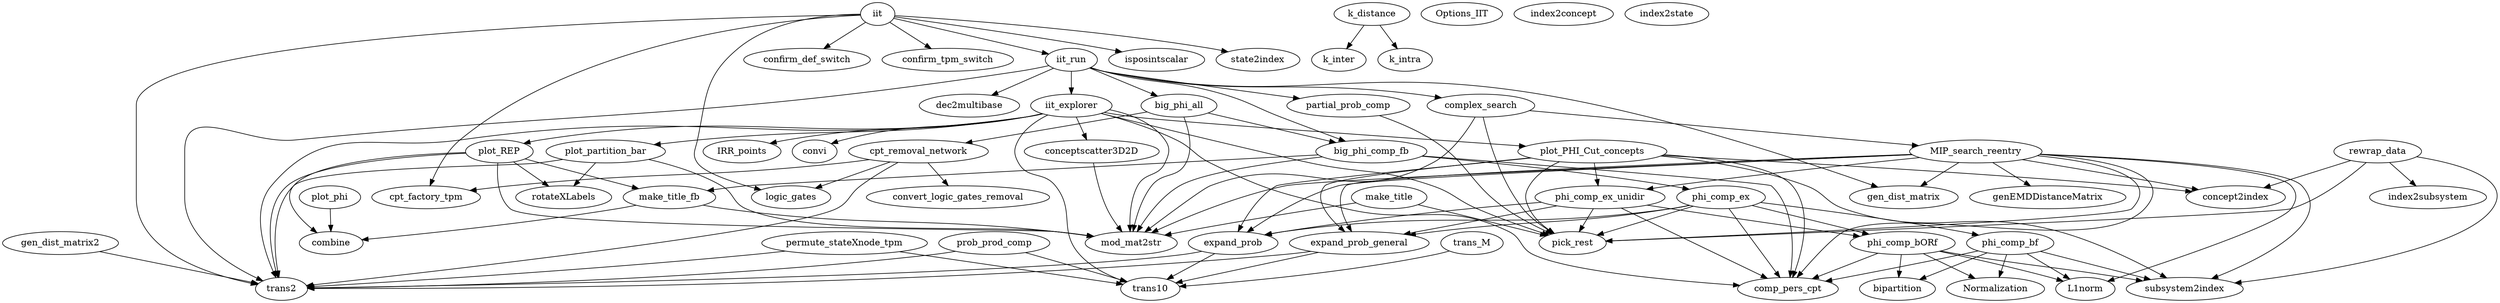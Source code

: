 /* Created by mdot for Matlab */
digraph m2html {
  MIP_search_reentry -> L1norm;
  MIP_search_reentry -> comp_pers_cpt;
  MIP_search_reentry -> concept2index;
  MIP_search_reentry -> expand_prob;
  MIP_search_reentry -> expand_prob_general;
  MIP_search_reentry -> genEMDDistanceMatrix;
  MIP_search_reentry -> gen_dist_matrix;
  MIP_search_reentry -> mod_mat2str;
  MIP_search_reentry -> phi_comp_ex_unidir;
  MIP_search_reentry -> pick_rest;
  MIP_search_reentry -> subsystem2index;
  big_phi_all -> big_phi_comp_fb;
  big_phi_all -> cpt_removal_network;
  big_phi_all -> mod_mat2str;
  big_phi_comp_fb -> comp_pers_cpt;
  big_phi_comp_fb -> make_title_fb;
  big_phi_comp_fb -> mod_mat2str;
  big_phi_comp_fb -> phi_comp_ex;
  complex_search -> MIP_search_reentry;
  complex_search -> mod_mat2str;
  complex_search -> pick_rest;
  conceptscatter3D2D -> mod_mat2str;
  cpt_removal_network -> convert_logic_gates_removal;
  cpt_removal_network -> cpt_factory_tpm;
  cpt_removal_network -> logic_gates;
  cpt_removal_network -> trans2;
  expand_prob -> trans10;
  expand_prob -> trans2;
  expand_prob_general -> trans10;
  expand_prob_general -> trans2;
  gen_dist_matrix2 -> trans2;
  iit -> confirm_def_switch;
  iit -> confirm_tpm_switch;
  iit -> cpt_factory_tpm;
  iit -> iit_run;
  iit -> isposintscalar;
  iit -> logic_gates;
  iit -> state2index;
  iit -> trans2;
  iit_explorer -> IRR_points;
  iit_explorer -> comp_pers_cpt;
  iit_explorer -> conceptscatter3D2D;
  iit_explorer -> convi;
  iit_explorer -> mod_mat2str;
  iit_explorer -> pick_rest;
  iit_explorer -> plot_PHI_Cut_concepts;
  iit_explorer -> plot_REP;
  iit_explorer -> plot_partition_bar;
  iit_explorer -> trans10;
  iit_explorer -> trans2;
  iit_run -> big_phi_all;
  iit_run -> big_phi_comp_fb;
  iit_run -> complex_search;
  iit_run -> dec2multibase;
  iit_run -> gen_dist_matrix;
  iit_run -> iit_explorer;
  iit_run -> partial_prob_comp;
  iit_run -> trans2;
  k_distance -> k_inter;
  k_distance -> k_intra;
  make_title -> mod_mat2str;
  make_title -> pick_rest;
  make_title_fb -> combine;
  make_title_fb -> mod_mat2str;
  partial_prob_comp -> pick_rest;
  permute_stateXnode_tpm -> trans10;
  permute_stateXnode_tpm -> trans2;
  phi_comp_bORf -> L1norm;
  phi_comp_bORf -> Normalization;
  phi_comp_bORf -> bipartition;
  phi_comp_bORf -> comp_pers_cpt;
  phi_comp_bORf -> subsystem2index;
  phi_comp_bf -> L1norm;
  phi_comp_bf -> Normalization;
  phi_comp_bf -> bipartition;
  phi_comp_bf -> comp_pers_cpt;
  phi_comp_bf -> subsystem2index;
  phi_comp_ex -> comp_pers_cpt;
  phi_comp_ex -> expand_prob;
  phi_comp_ex -> expand_prob_general;
  phi_comp_ex -> phi_comp_bORf;
  phi_comp_ex -> phi_comp_bf;
  phi_comp_ex -> pick_rest;
  phi_comp_ex_unidir -> comp_pers_cpt;
  phi_comp_ex_unidir -> expand_prob;
  phi_comp_ex_unidir -> expand_prob_general;
  phi_comp_ex_unidir -> phi_comp_bORf;
  phi_comp_ex_unidir -> pick_rest;
  plot_PHI_Cut_concepts -> comp_pers_cpt;
  plot_PHI_Cut_concepts -> concept2index;
  plot_PHI_Cut_concepts -> expand_prob;
  plot_PHI_Cut_concepts -> expand_prob_general;
  plot_PHI_Cut_concepts -> phi_comp_ex_unidir;
  plot_PHI_Cut_concepts -> pick_rest;
  plot_PHI_Cut_concepts -> subsystem2index;
  plot_REP -> combine;
  plot_REP -> make_title_fb;
  plot_REP -> mod_mat2str;
  plot_REP -> rotateXLabels;
  plot_REP -> trans2;
  plot_partition_bar -> mod_mat2str;
  plot_partition_bar -> rotateXLabels;
  plot_partition_bar -> trans2;
  plot_phi -> combine;
  prob_prod_comp -> trans10;
  prob_prod_comp -> trans2;
  rewrap_data -> concept2index;
  rewrap_data -> index2subsystem;
  rewrap_data -> pick_rest;
  rewrap_data -> subsystem2index;
  trans_M -> trans10;

  IRR_points [URL="IRR_points.html"];
  L1norm [URL="L1norm.html"];
  MIP_search_reentry [URL="MIP_search_reentry.html"];
  Normalization [URL="Normalization.html"];
  Options_IIT [URL="Options_IIT.html"];
  big_phi_all [URL="big_phi_all.html"];
  big_phi_comp_fb [URL="big_phi_comp_fb.html"];
  bipartition [URL="bipartition.html"];
  combine [URL="combine.html"];
  comp_pers_cpt [URL="comp_pers_cpt.html"];
  complex_search [URL="complex_search.html"];
  concept2index [URL="concept2index.html"];
  conceptscatter3D2D [URL="conceptscatter3D2D.html"];
  confirm_def_switch [URL="confirm_def_switch.html"];
  confirm_tpm_switch [URL="confirm_tpm_switch.html"];
  convert_logic_gates_removal [URL="convert_logic_gates_removal.html"];
  convi [URL="convi.html"];
  cpt_factory_tpm [URL="cpt_factory_tpm.html"];
  cpt_removal_network [URL="cpt_removal_network.html"];
  dec2multibase [URL="dec2multibase.html"];
  expand_prob [URL="expand_prob.html"];
  expand_prob_general [URL="expand_prob_general.html"];
  genEMDDistanceMatrix [URL="genEMDDistanceMatrix.html"];
  gen_dist_matrix [URL="gen_dist_matrix.html"];
  gen_dist_matrix2 [URL="gen_dist_matrix2.html"];
  iit [URL="iit.html"];
  iit_explorer [URL="iit_explorer.html"];
  iit_run [URL="iit_run.html"];
  index2concept [URL="index2concept.html"];
  index2state [URL="index2state.html"];
  index2subsystem [URL="index2subsystem.html"];
  isposintscalar [URL="isposintscalar.html"];
  k_distance [URL="k_distance.html"];
  k_inter [URL="k_inter.html"];
  k_intra [URL="k_intra.html"];
  logic_gates [URL="logic_gates.html"];
  make_title [URL="make_title.html"];
  make_title_fb [URL="make_title_fb.html"];
  mod_mat2str [URL="mod_mat2str.html"];
  partial_prob_comp [URL="partial_prob_comp.html"];
  permute_stateXnode_tpm [URL="permute_stateXnode_tpm.html"];
  phi_comp_bORf [URL="phi_comp_bORf.html"];
  phi_comp_bf [URL="phi_comp_bf.html"];
  phi_comp_ex [URL="phi_comp_ex.html"];
  phi_comp_ex_unidir [URL="phi_comp_ex_unidir.html"];
  pick_rest [URL="pick_rest.html"];
  plot_PHI_Cut_concepts [URL="plot_PHI_Cut_concepts.html"];
  plot_REP [URL="plot_REP.html"];
  plot_partition_bar [URL="plot_partition_bar.html"];
  plot_phi [URL="plot_phi.html"];
  prob_prod_comp [URL="prob_prod_comp.html"];
  rewrap_data [URL="rewrap_data.html"];
  rotateXLabels [URL="rotateXLabels.html"];
  state2index [URL="state2index.html"];
  subsystem2index [URL="subsystem2index.html"];
  trans10 [URL="trans10.html"];
  trans2 [URL="trans2.html"];
  trans_M [URL="trans_M.html"];
}